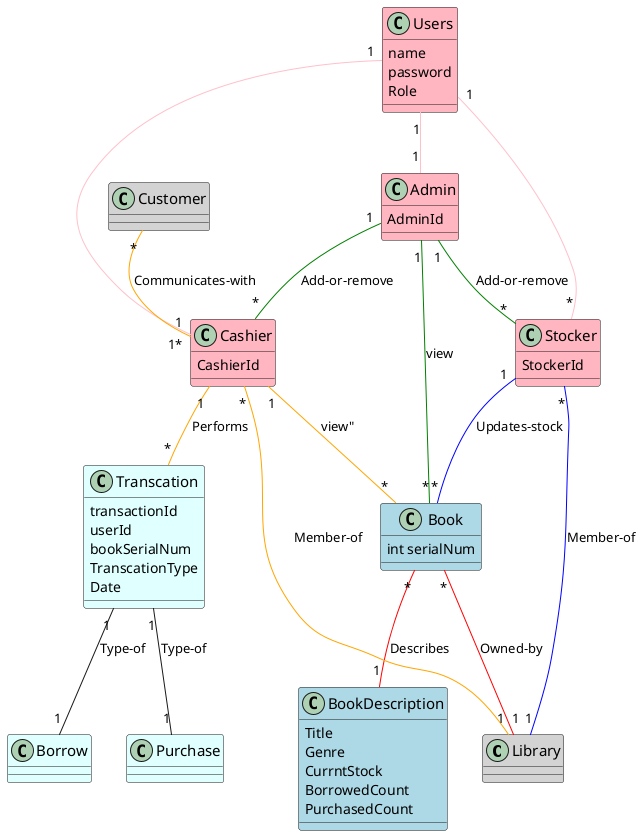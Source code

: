 @startuml

class Library #LightGray{

}

class Users #LightPink{
name
password
Role


}

class Cashier #LightPink{
CashierId

}

class Stocker #LightPink{
StockerId
}

class Admin #LightPink{
AdminId
}

class Book #LightBlue  {
int serialNum
}

class BookDescription #LightBlue   {
Title
Genre
CurrntStock
BorrowedCount
PurchasedCount
}

class Transcation #LightCyan{
transactionId
userId
bookSerialNum
TranscationType
Date
}

class Purchase #LightCyan{
}

class Borrow #LightCyan {
}

class Customer #LightGray{

}



Users "1" -- "1" Cashier #pink
Users "1" -- "*" Stocker #pink
Users "1" -- "1" Admin  #pink

Stocker "1" -- "*" Book #blue:"Updates-stock"
Admin "1" -- "*" Cashier #green : "Add-or-remove"
Admin "1" -- "*" Stocker #green: "Add-or-remove"
Cashier "1" -- "*" Transcation #orange: "Performs"
Admin "1" -- "*" Book #green: "view"
Cashier"1" -- "*" Book #orange: "view""
Book "*" -- "1" BookDescription #red: "Describes"
Cashier"*" -- "1" Library #orange: "Member-of"
Stocker"*" -- "1" Library #blue : "Member-of"
Customer"*" -- "1*" Cashier #orange: "Communicates-with "
Book"*" -- "1" Library#red: "Owned-by"
Transcation"1" -- "1" Purchase : "Type-of"
Transcation"1" -- "1" Borrow: "Type-of"

skinparam class {
FontName Times New Roman
FontSize 15




 }




@enduml